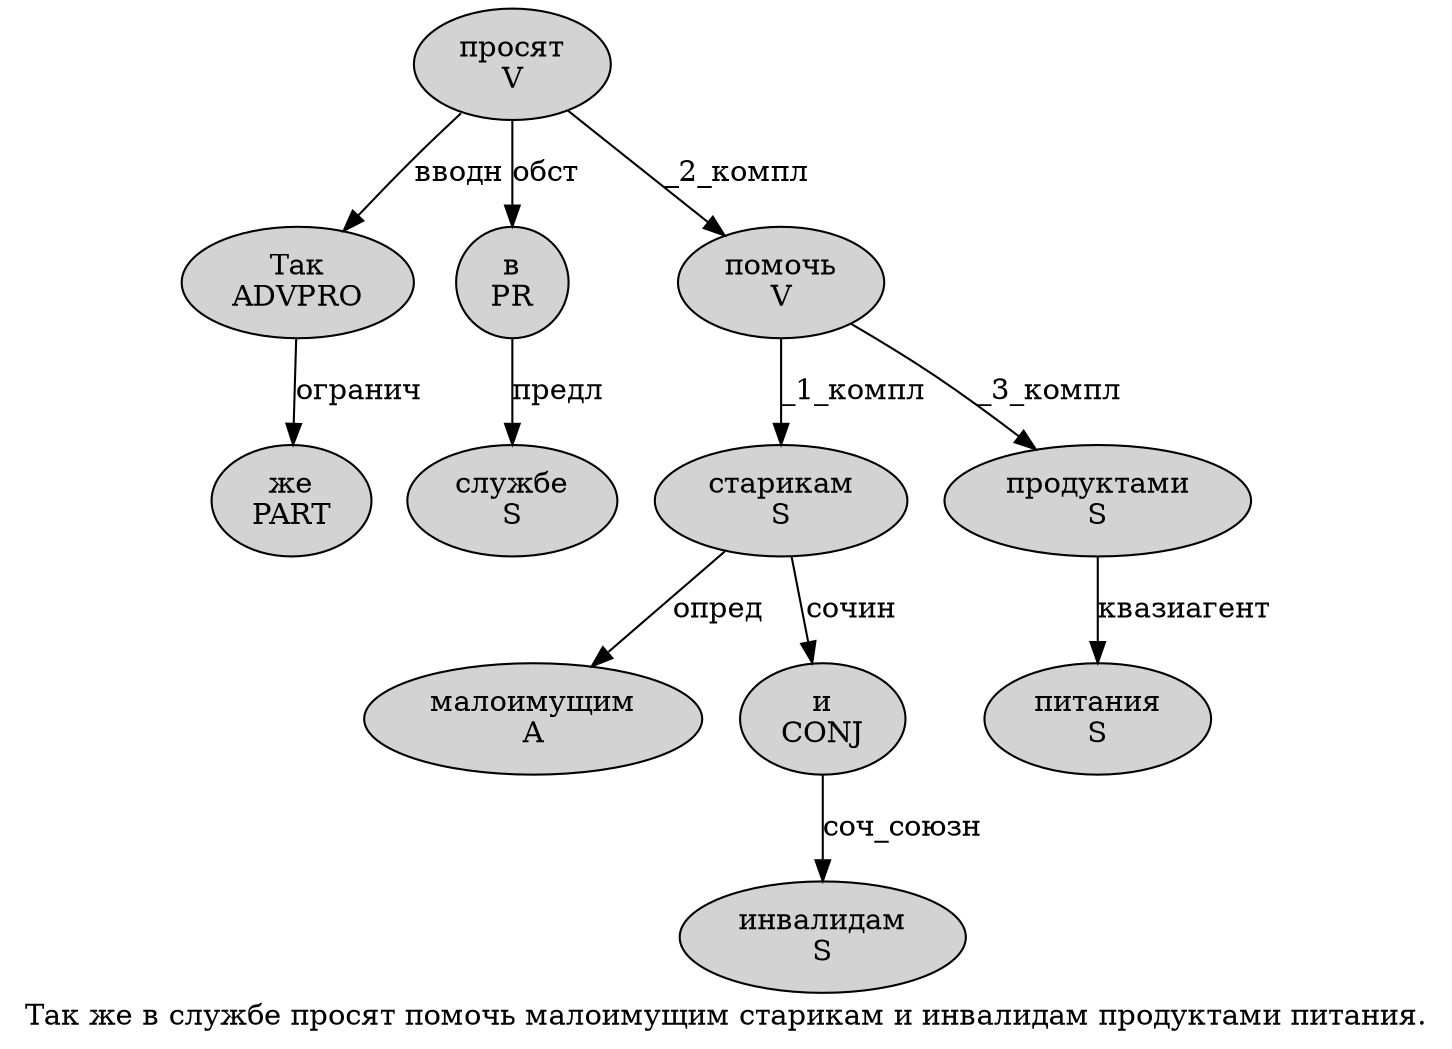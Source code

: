 digraph SENTENCE_462 {
	graph [label="Так же в службе просят помочь малоимущим старикам и инвалидам продуктами питания."]
	node [style=filled]
		0 [label="Так
ADVPRO" color="" fillcolor=lightgray penwidth=1 shape=ellipse]
		1 [label="же
PART" color="" fillcolor=lightgray penwidth=1 shape=ellipse]
		2 [label="в
PR" color="" fillcolor=lightgray penwidth=1 shape=ellipse]
		3 [label="службе
S" color="" fillcolor=lightgray penwidth=1 shape=ellipse]
		4 [label="просят
V" color="" fillcolor=lightgray penwidth=1 shape=ellipse]
		5 [label="помочь
V" color="" fillcolor=lightgray penwidth=1 shape=ellipse]
		6 [label="малоимущим
A" color="" fillcolor=lightgray penwidth=1 shape=ellipse]
		7 [label="старикам
S" color="" fillcolor=lightgray penwidth=1 shape=ellipse]
		8 [label="и
CONJ" color="" fillcolor=lightgray penwidth=1 shape=ellipse]
		9 [label="инвалидам
S" color="" fillcolor=lightgray penwidth=1 shape=ellipse]
		10 [label="продуктами
S" color="" fillcolor=lightgray penwidth=1 shape=ellipse]
		11 [label="питания
S" color="" fillcolor=lightgray penwidth=1 shape=ellipse]
			0 -> 1 [label="огранич"]
			10 -> 11 [label="квазиагент"]
			5 -> 7 [label="_1_компл"]
			5 -> 10 [label="_3_компл"]
			2 -> 3 [label="предл"]
			4 -> 0 [label="вводн"]
			4 -> 2 [label="обст"]
			4 -> 5 [label="_2_компл"]
			8 -> 9 [label="соч_союзн"]
			7 -> 6 [label="опред"]
			7 -> 8 [label="сочин"]
}